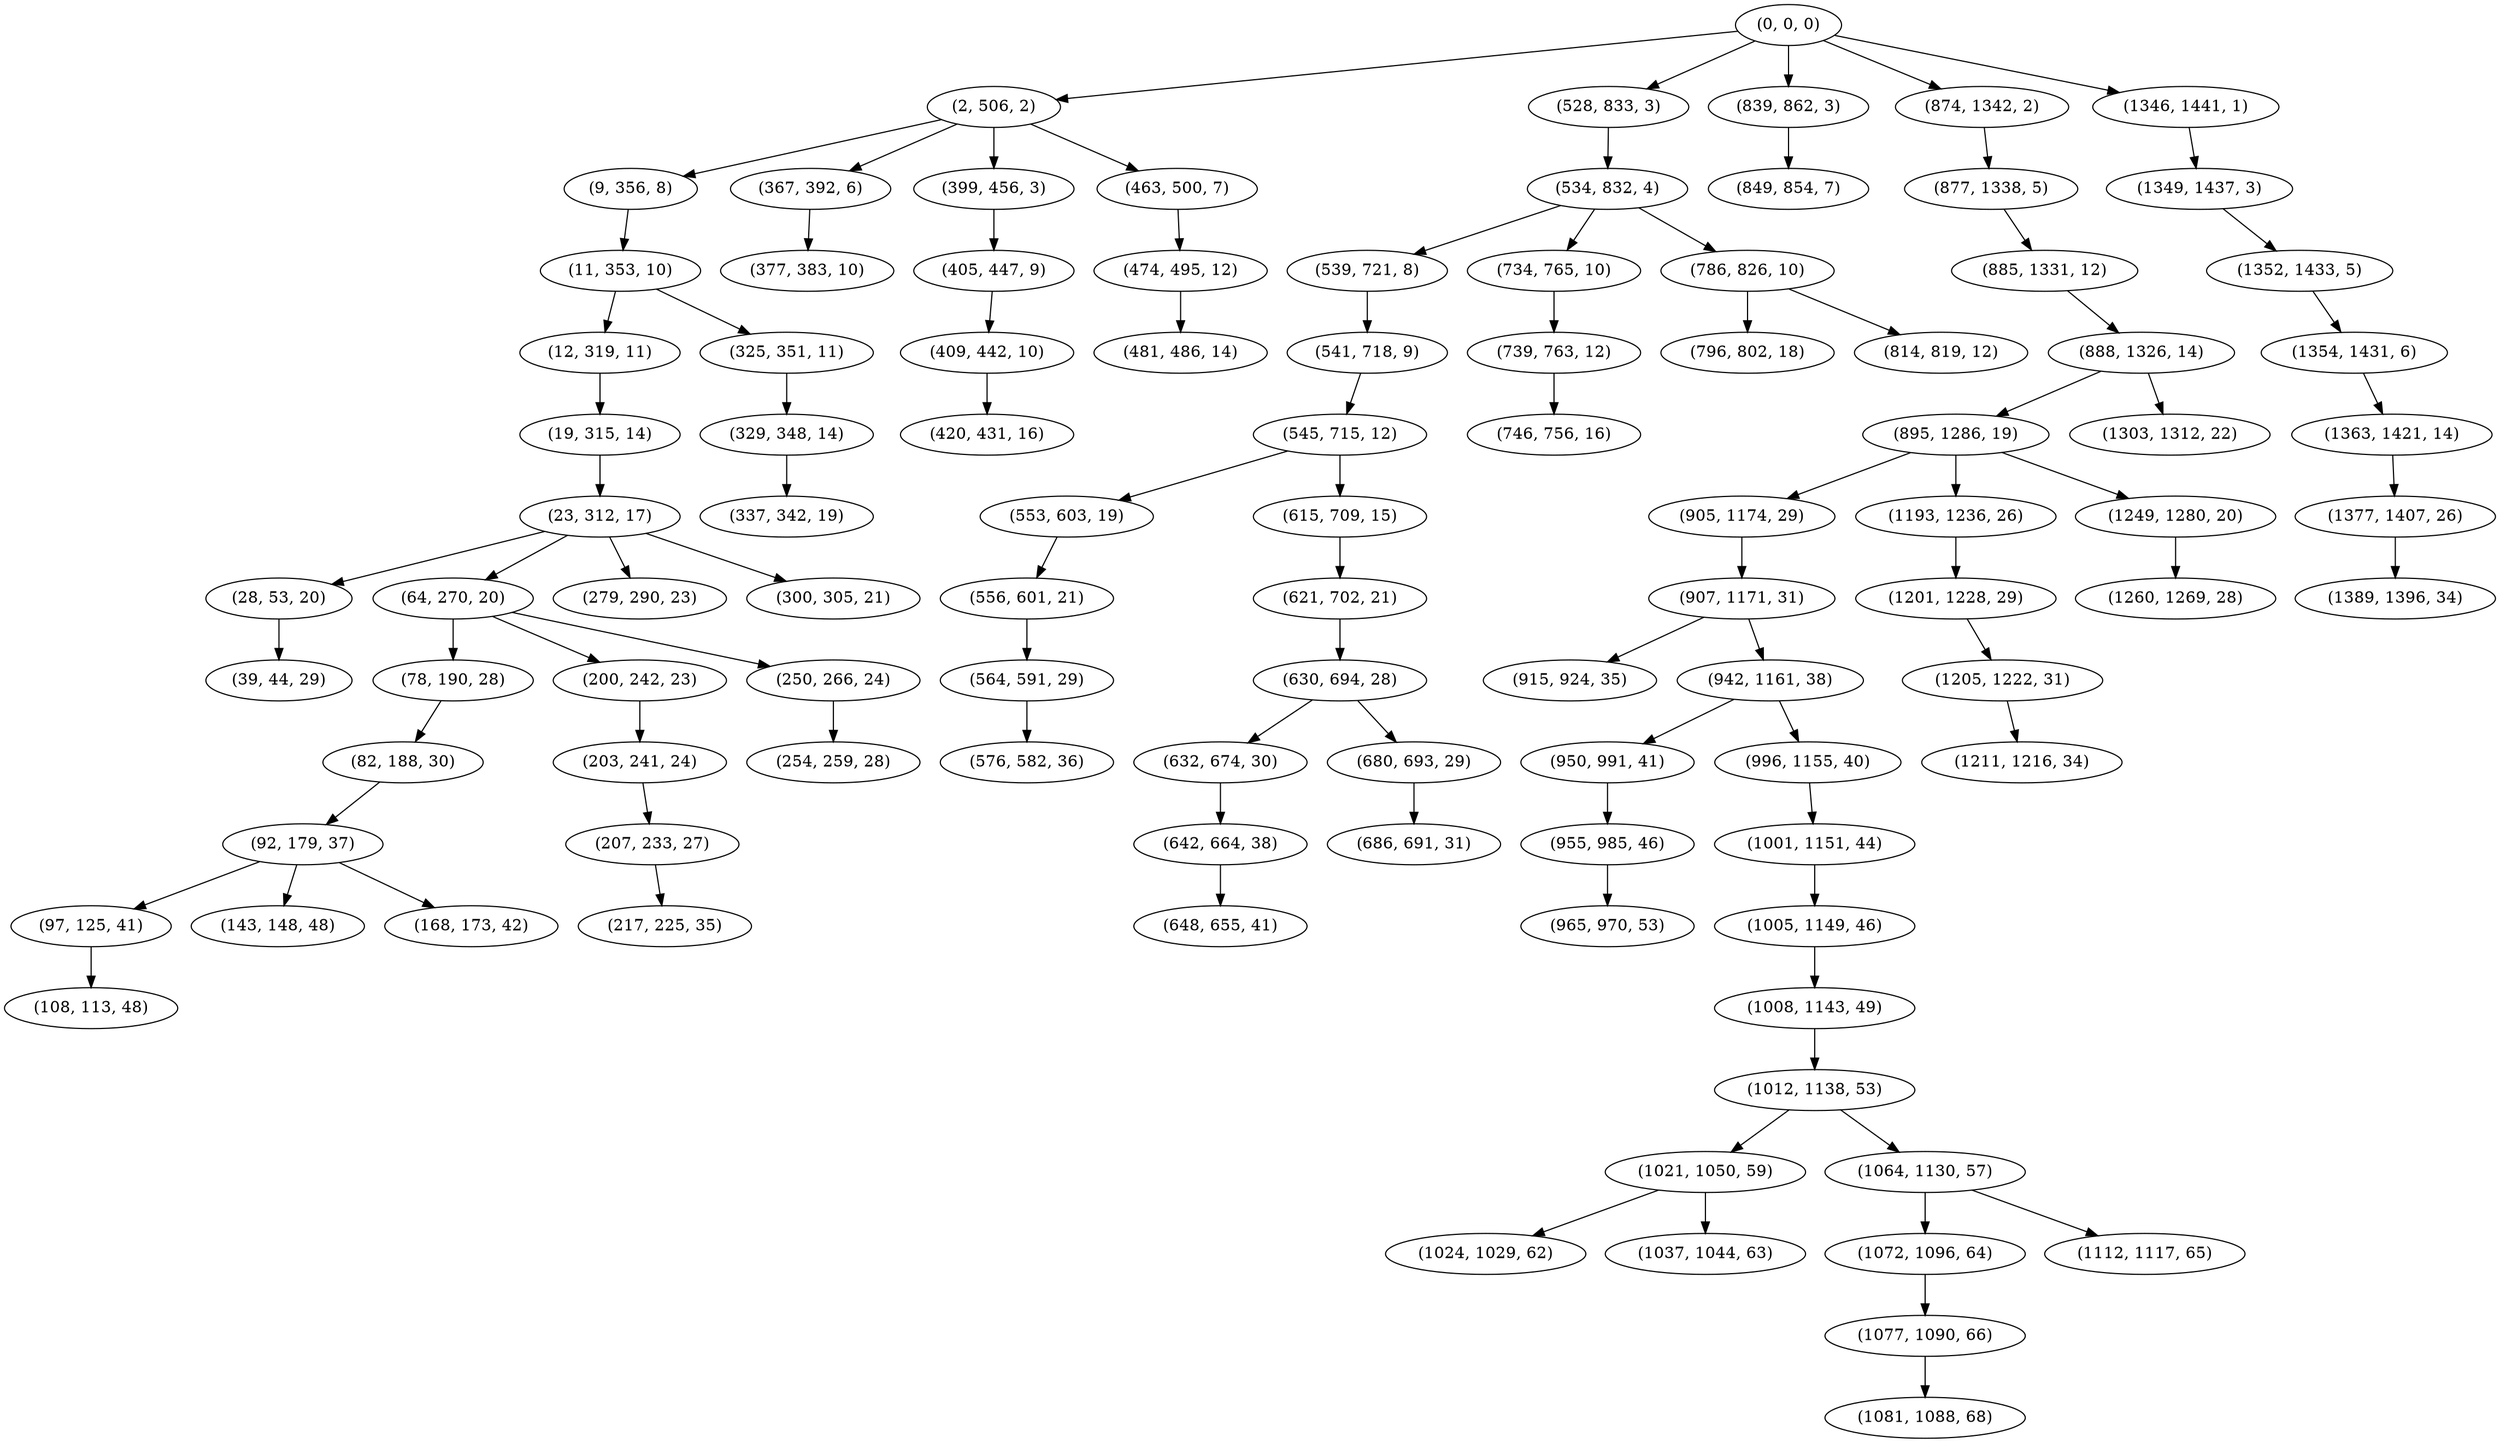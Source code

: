 digraph tree {
    "(0, 0, 0)";
    "(2, 506, 2)";
    "(9, 356, 8)";
    "(11, 353, 10)";
    "(12, 319, 11)";
    "(19, 315, 14)";
    "(23, 312, 17)";
    "(28, 53, 20)";
    "(39, 44, 29)";
    "(64, 270, 20)";
    "(78, 190, 28)";
    "(82, 188, 30)";
    "(92, 179, 37)";
    "(97, 125, 41)";
    "(108, 113, 48)";
    "(143, 148, 48)";
    "(168, 173, 42)";
    "(200, 242, 23)";
    "(203, 241, 24)";
    "(207, 233, 27)";
    "(217, 225, 35)";
    "(250, 266, 24)";
    "(254, 259, 28)";
    "(279, 290, 23)";
    "(300, 305, 21)";
    "(325, 351, 11)";
    "(329, 348, 14)";
    "(337, 342, 19)";
    "(367, 392, 6)";
    "(377, 383, 10)";
    "(399, 456, 3)";
    "(405, 447, 9)";
    "(409, 442, 10)";
    "(420, 431, 16)";
    "(463, 500, 7)";
    "(474, 495, 12)";
    "(481, 486, 14)";
    "(528, 833, 3)";
    "(534, 832, 4)";
    "(539, 721, 8)";
    "(541, 718, 9)";
    "(545, 715, 12)";
    "(553, 603, 19)";
    "(556, 601, 21)";
    "(564, 591, 29)";
    "(576, 582, 36)";
    "(615, 709, 15)";
    "(621, 702, 21)";
    "(630, 694, 28)";
    "(632, 674, 30)";
    "(642, 664, 38)";
    "(648, 655, 41)";
    "(680, 693, 29)";
    "(686, 691, 31)";
    "(734, 765, 10)";
    "(739, 763, 12)";
    "(746, 756, 16)";
    "(786, 826, 10)";
    "(796, 802, 18)";
    "(814, 819, 12)";
    "(839, 862, 3)";
    "(849, 854, 7)";
    "(874, 1342, 2)";
    "(877, 1338, 5)";
    "(885, 1331, 12)";
    "(888, 1326, 14)";
    "(895, 1286, 19)";
    "(905, 1174, 29)";
    "(907, 1171, 31)";
    "(915, 924, 35)";
    "(942, 1161, 38)";
    "(950, 991, 41)";
    "(955, 985, 46)";
    "(965, 970, 53)";
    "(996, 1155, 40)";
    "(1001, 1151, 44)";
    "(1005, 1149, 46)";
    "(1008, 1143, 49)";
    "(1012, 1138, 53)";
    "(1021, 1050, 59)";
    "(1024, 1029, 62)";
    "(1037, 1044, 63)";
    "(1064, 1130, 57)";
    "(1072, 1096, 64)";
    "(1077, 1090, 66)";
    "(1081, 1088, 68)";
    "(1112, 1117, 65)";
    "(1193, 1236, 26)";
    "(1201, 1228, 29)";
    "(1205, 1222, 31)";
    "(1211, 1216, 34)";
    "(1249, 1280, 20)";
    "(1260, 1269, 28)";
    "(1303, 1312, 22)";
    "(1346, 1441, 1)";
    "(1349, 1437, 3)";
    "(1352, 1433, 5)";
    "(1354, 1431, 6)";
    "(1363, 1421, 14)";
    "(1377, 1407, 26)";
    "(1389, 1396, 34)";
    "(0, 0, 0)" -> "(2, 506, 2)";
    "(0, 0, 0)" -> "(528, 833, 3)";
    "(0, 0, 0)" -> "(839, 862, 3)";
    "(0, 0, 0)" -> "(874, 1342, 2)";
    "(0, 0, 0)" -> "(1346, 1441, 1)";
    "(2, 506, 2)" -> "(9, 356, 8)";
    "(2, 506, 2)" -> "(367, 392, 6)";
    "(2, 506, 2)" -> "(399, 456, 3)";
    "(2, 506, 2)" -> "(463, 500, 7)";
    "(9, 356, 8)" -> "(11, 353, 10)";
    "(11, 353, 10)" -> "(12, 319, 11)";
    "(11, 353, 10)" -> "(325, 351, 11)";
    "(12, 319, 11)" -> "(19, 315, 14)";
    "(19, 315, 14)" -> "(23, 312, 17)";
    "(23, 312, 17)" -> "(28, 53, 20)";
    "(23, 312, 17)" -> "(64, 270, 20)";
    "(23, 312, 17)" -> "(279, 290, 23)";
    "(23, 312, 17)" -> "(300, 305, 21)";
    "(28, 53, 20)" -> "(39, 44, 29)";
    "(64, 270, 20)" -> "(78, 190, 28)";
    "(64, 270, 20)" -> "(200, 242, 23)";
    "(64, 270, 20)" -> "(250, 266, 24)";
    "(78, 190, 28)" -> "(82, 188, 30)";
    "(82, 188, 30)" -> "(92, 179, 37)";
    "(92, 179, 37)" -> "(97, 125, 41)";
    "(92, 179, 37)" -> "(143, 148, 48)";
    "(92, 179, 37)" -> "(168, 173, 42)";
    "(97, 125, 41)" -> "(108, 113, 48)";
    "(200, 242, 23)" -> "(203, 241, 24)";
    "(203, 241, 24)" -> "(207, 233, 27)";
    "(207, 233, 27)" -> "(217, 225, 35)";
    "(250, 266, 24)" -> "(254, 259, 28)";
    "(325, 351, 11)" -> "(329, 348, 14)";
    "(329, 348, 14)" -> "(337, 342, 19)";
    "(367, 392, 6)" -> "(377, 383, 10)";
    "(399, 456, 3)" -> "(405, 447, 9)";
    "(405, 447, 9)" -> "(409, 442, 10)";
    "(409, 442, 10)" -> "(420, 431, 16)";
    "(463, 500, 7)" -> "(474, 495, 12)";
    "(474, 495, 12)" -> "(481, 486, 14)";
    "(528, 833, 3)" -> "(534, 832, 4)";
    "(534, 832, 4)" -> "(539, 721, 8)";
    "(534, 832, 4)" -> "(734, 765, 10)";
    "(534, 832, 4)" -> "(786, 826, 10)";
    "(539, 721, 8)" -> "(541, 718, 9)";
    "(541, 718, 9)" -> "(545, 715, 12)";
    "(545, 715, 12)" -> "(553, 603, 19)";
    "(545, 715, 12)" -> "(615, 709, 15)";
    "(553, 603, 19)" -> "(556, 601, 21)";
    "(556, 601, 21)" -> "(564, 591, 29)";
    "(564, 591, 29)" -> "(576, 582, 36)";
    "(615, 709, 15)" -> "(621, 702, 21)";
    "(621, 702, 21)" -> "(630, 694, 28)";
    "(630, 694, 28)" -> "(632, 674, 30)";
    "(630, 694, 28)" -> "(680, 693, 29)";
    "(632, 674, 30)" -> "(642, 664, 38)";
    "(642, 664, 38)" -> "(648, 655, 41)";
    "(680, 693, 29)" -> "(686, 691, 31)";
    "(734, 765, 10)" -> "(739, 763, 12)";
    "(739, 763, 12)" -> "(746, 756, 16)";
    "(786, 826, 10)" -> "(796, 802, 18)";
    "(786, 826, 10)" -> "(814, 819, 12)";
    "(839, 862, 3)" -> "(849, 854, 7)";
    "(874, 1342, 2)" -> "(877, 1338, 5)";
    "(877, 1338, 5)" -> "(885, 1331, 12)";
    "(885, 1331, 12)" -> "(888, 1326, 14)";
    "(888, 1326, 14)" -> "(895, 1286, 19)";
    "(888, 1326, 14)" -> "(1303, 1312, 22)";
    "(895, 1286, 19)" -> "(905, 1174, 29)";
    "(895, 1286, 19)" -> "(1193, 1236, 26)";
    "(895, 1286, 19)" -> "(1249, 1280, 20)";
    "(905, 1174, 29)" -> "(907, 1171, 31)";
    "(907, 1171, 31)" -> "(915, 924, 35)";
    "(907, 1171, 31)" -> "(942, 1161, 38)";
    "(942, 1161, 38)" -> "(950, 991, 41)";
    "(942, 1161, 38)" -> "(996, 1155, 40)";
    "(950, 991, 41)" -> "(955, 985, 46)";
    "(955, 985, 46)" -> "(965, 970, 53)";
    "(996, 1155, 40)" -> "(1001, 1151, 44)";
    "(1001, 1151, 44)" -> "(1005, 1149, 46)";
    "(1005, 1149, 46)" -> "(1008, 1143, 49)";
    "(1008, 1143, 49)" -> "(1012, 1138, 53)";
    "(1012, 1138, 53)" -> "(1021, 1050, 59)";
    "(1012, 1138, 53)" -> "(1064, 1130, 57)";
    "(1021, 1050, 59)" -> "(1024, 1029, 62)";
    "(1021, 1050, 59)" -> "(1037, 1044, 63)";
    "(1064, 1130, 57)" -> "(1072, 1096, 64)";
    "(1064, 1130, 57)" -> "(1112, 1117, 65)";
    "(1072, 1096, 64)" -> "(1077, 1090, 66)";
    "(1077, 1090, 66)" -> "(1081, 1088, 68)";
    "(1193, 1236, 26)" -> "(1201, 1228, 29)";
    "(1201, 1228, 29)" -> "(1205, 1222, 31)";
    "(1205, 1222, 31)" -> "(1211, 1216, 34)";
    "(1249, 1280, 20)" -> "(1260, 1269, 28)";
    "(1346, 1441, 1)" -> "(1349, 1437, 3)";
    "(1349, 1437, 3)" -> "(1352, 1433, 5)";
    "(1352, 1433, 5)" -> "(1354, 1431, 6)";
    "(1354, 1431, 6)" -> "(1363, 1421, 14)";
    "(1363, 1421, 14)" -> "(1377, 1407, 26)";
    "(1377, 1407, 26)" -> "(1389, 1396, 34)";
}
